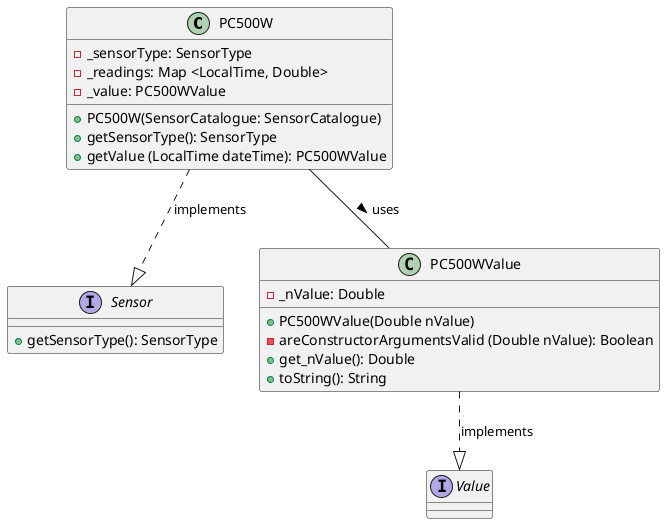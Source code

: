 @startuml PC500W_Class_Diagram

class PC500W {
    - _sensorType: SensorType
    - _readings: Map <LocalTime, Double>
    - _value: PC500WValue

    + PC500W(SensorCatalogue: SensorCatalogue)
    + getSensorType(): SensorType
    + getValue (LocalTime dateTime): PC500WValue
}

interface Sensor {
    + getSensorType(): SensorType
}

interface Value {
}

class PC500WValue {
    - _nValue: Double
    + PC500WValue(Double nValue)
    - areConstructorArgumentsValid (Double nValue): Boolean
    + get_nValue(): Double
    + toString(): String
}

PC500W ..|> Sensor : implements
PC500W -- PC500WValue : uses >
PC500WValue ..|> Value : implements

@enduml